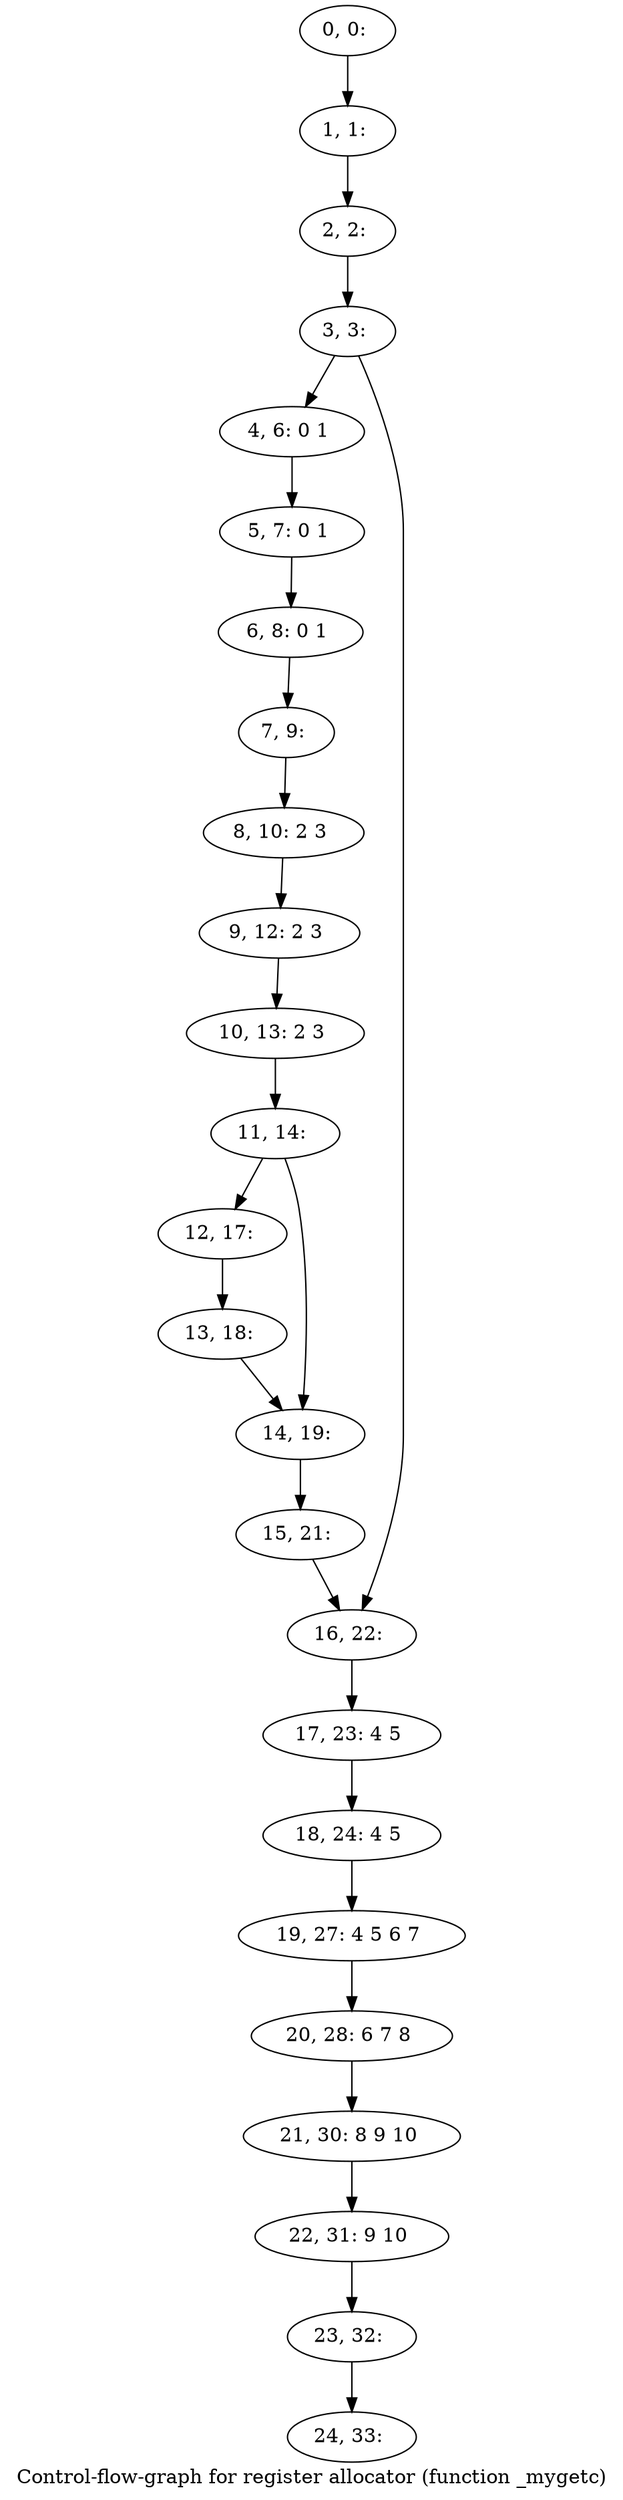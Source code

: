 digraph G {
graph [label="Control-flow-graph for register allocator (function _mygetc)"]
0[label="0, 0: "];
1[label="1, 1: "];
2[label="2, 2: "];
3[label="3, 3: "];
4[label="4, 6: 0 1 "];
5[label="5, 7: 0 1 "];
6[label="6, 8: 0 1 "];
7[label="7, 9: "];
8[label="8, 10: 2 3 "];
9[label="9, 12: 2 3 "];
10[label="10, 13: 2 3 "];
11[label="11, 14: "];
12[label="12, 17: "];
13[label="13, 18: "];
14[label="14, 19: "];
15[label="15, 21: "];
16[label="16, 22: "];
17[label="17, 23: 4 5 "];
18[label="18, 24: 4 5 "];
19[label="19, 27: 4 5 6 7 "];
20[label="20, 28: 6 7 8 "];
21[label="21, 30: 8 9 10 "];
22[label="22, 31: 9 10 "];
23[label="23, 32: "];
24[label="24, 33: "];
0->1 ;
1->2 ;
2->3 ;
3->4 ;
3->16 ;
4->5 ;
5->6 ;
6->7 ;
7->8 ;
8->9 ;
9->10 ;
10->11 ;
11->12 ;
11->14 ;
12->13 ;
13->14 ;
14->15 ;
15->16 ;
16->17 ;
17->18 ;
18->19 ;
19->20 ;
20->21 ;
21->22 ;
22->23 ;
23->24 ;
}
